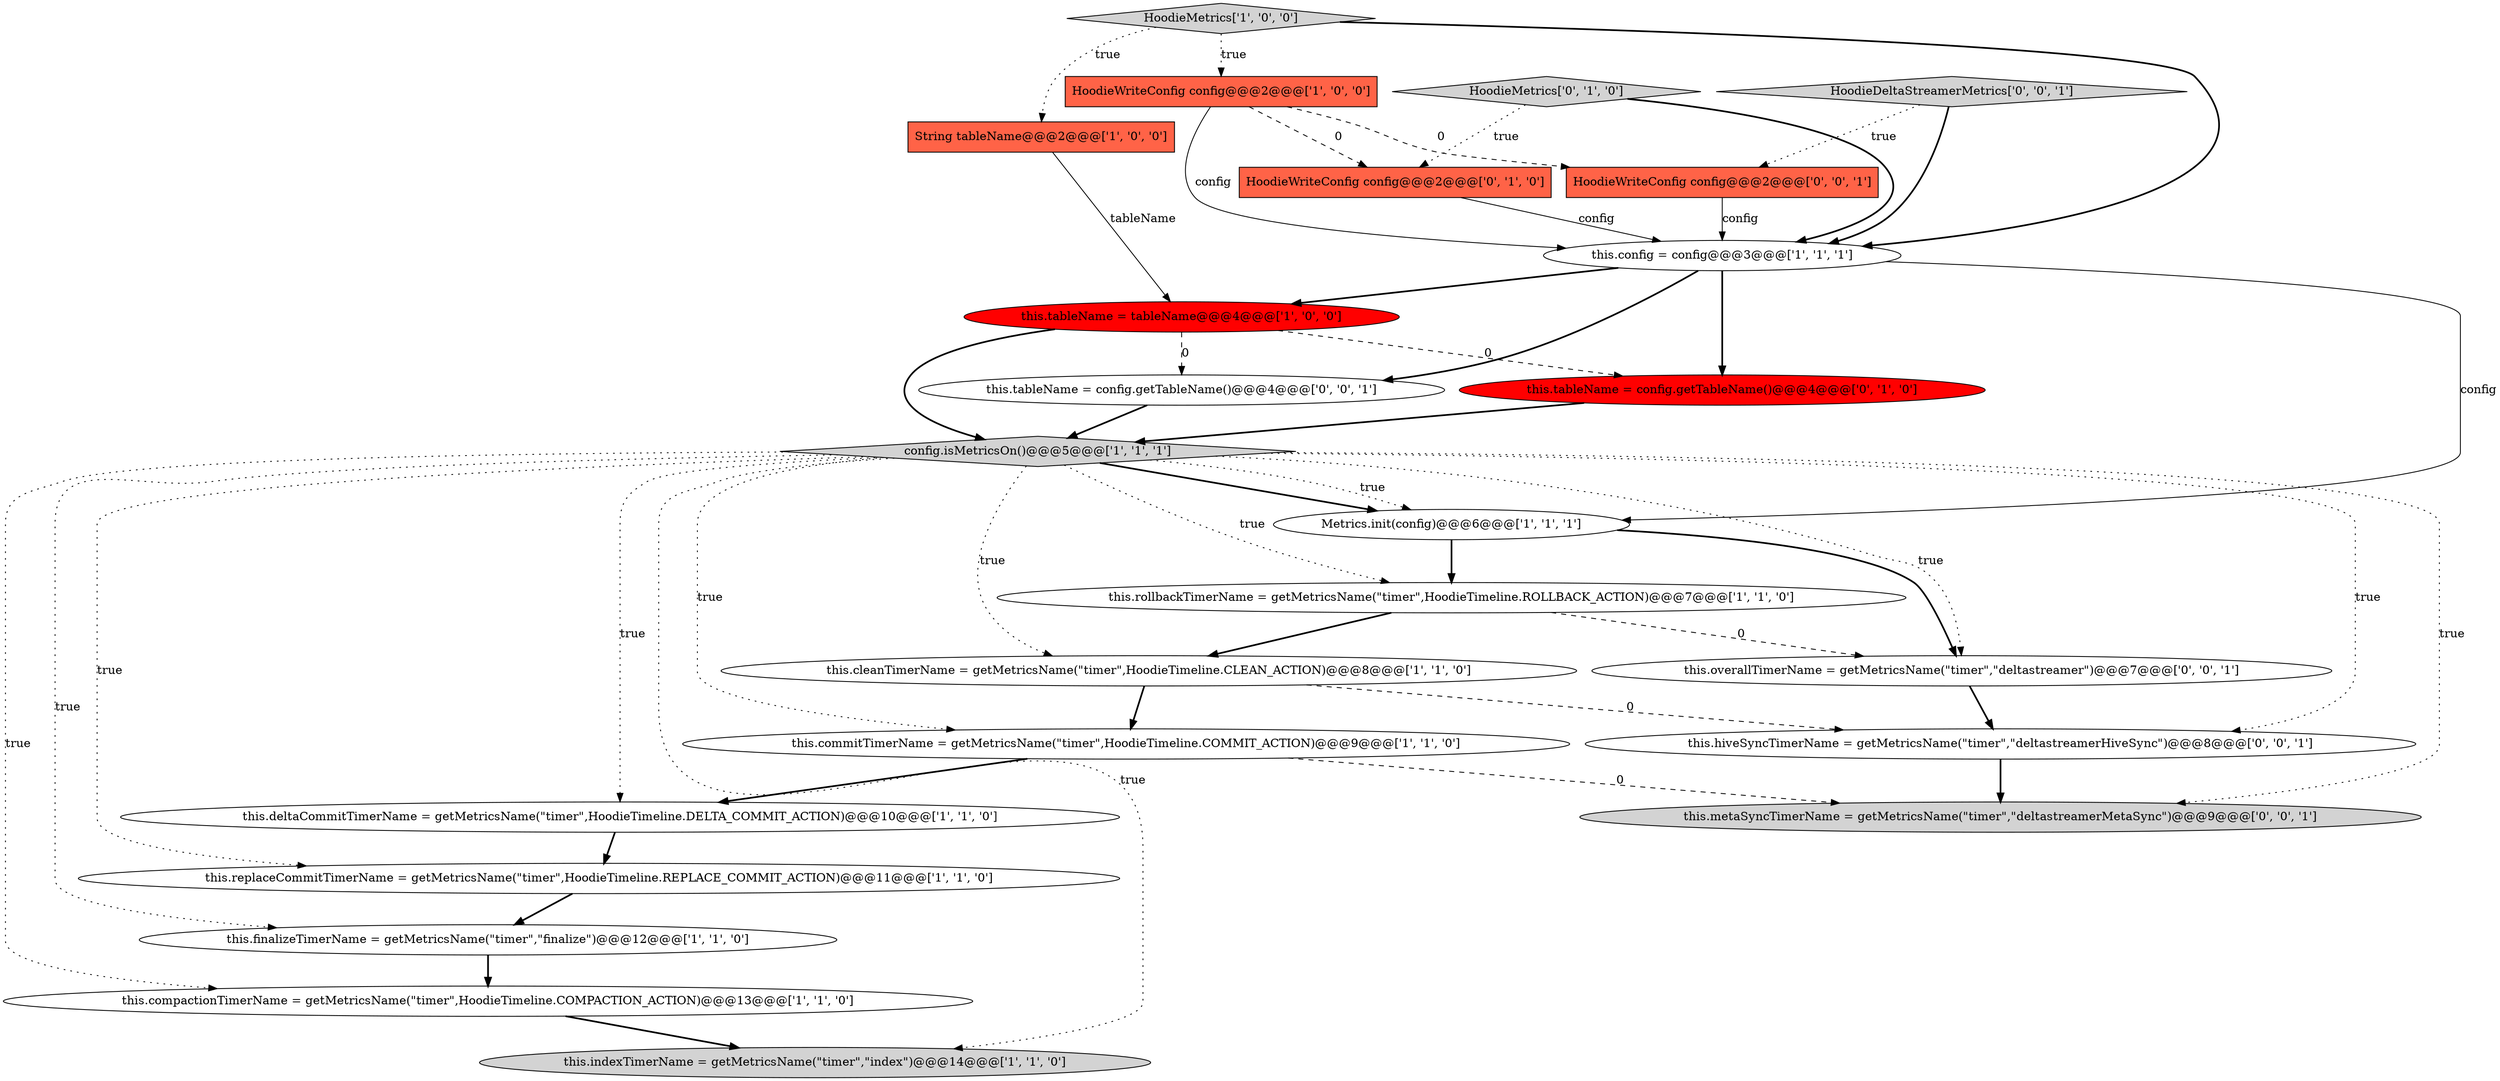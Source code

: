 digraph {
22 [style = filled, label = "this.overallTimerName = getMetricsName(\"timer\",\"deltastreamer\")@@@7@@@['0', '0', '1']", fillcolor = white, shape = ellipse image = "AAA0AAABBB3BBB"];
16 [style = filled, label = "HoodieMetrics['0', '1', '0']", fillcolor = lightgray, shape = diamond image = "AAA0AAABBB2BBB"];
11 [style = filled, label = "this.config = config@@@3@@@['1', '1', '1']", fillcolor = white, shape = ellipse image = "AAA0AAABBB1BBB"];
15 [style = filled, label = "this.tableName = config.getTableName()@@@4@@@['0', '1', '0']", fillcolor = red, shape = ellipse image = "AAA1AAABBB2BBB"];
23 [style = filled, label = "this.tableName = config.getTableName()@@@4@@@['0', '0', '1']", fillcolor = white, shape = ellipse image = "AAA0AAABBB3BBB"];
1 [style = filled, label = "this.rollbackTimerName = getMetricsName(\"timer\",HoodieTimeline.ROLLBACK_ACTION)@@@7@@@['1', '1', '0']", fillcolor = white, shape = ellipse image = "AAA0AAABBB1BBB"];
2 [style = filled, label = "this.deltaCommitTimerName = getMetricsName(\"timer\",HoodieTimeline.DELTA_COMMIT_ACTION)@@@10@@@['1', '1', '0']", fillcolor = white, shape = ellipse image = "AAA0AAABBB1BBB"];
17 [style = filled, label = "HoodieWriteConfig config@@@2@@@['0', '1', '0']", fillcolor = tomato, shape = box image = "AAA1AAABBB2BBB"];
10 [style = filled, label = "this.replaceCommitTimerName = getMetricsName(\"timer\",HoodieTimeline.REPLACE_COMMIT_ACTION)@@@11@@@['1', '1', '0']", fillcolor = white, shape = ellipse image = "AAA0AAABBB1BBB"];
13 [style = filled, label = "this.compactionTimerName = getMetricsName(\"timer\",HoodieTimeline.COMPACTION_ACTION)@@@13@@@['1', '1', '0']", fillcolor = white, shape = ellipse image = "AAA0AAABBB1BBB"];
4 [style = filled, label = "HoodieMetrics['1', '0', '0']", fillcolor = lightgray, shape = diamond image = "AAA0AAABBB1BBB"];
19 [style = filled, label = "HoodieWriteConfig config@@@2@@@['0', '0', '1']", fillcolor = tomato, shape = box image = "AAA0AAABBB3BBB"];
12 [style = filled, label = "this.indexTimerName = getMetricsName(\"timer\",\"index\")@@@14@@@['1', '1', '0']", fillcolor = lightgray, shape = ellipse image = "AAA0AAABBB1BBB"];
7 [style = filled, label = "this.finalizeTimerName = getMetricsName(\"timer\",\"finalize\")@@@12@@@['1', '1', '0']", fillcolor = white, shape = ellipse image = "AAA0AAABBB1BBB"];
8 [style = filled, label = "this.tableName = tableName@@@4@@@['1', '0', '0']", fillcolor = red, shape = ellipse image = "AAA1AAABBB1BBB"];
14 [style = filled, label = "this.cleanTimerName = getMetricsName(\"timer\",HoodieTimeline.CLEAN_ACTION)@@@8@@@['1', '1', '0']", fillcolor = white, shape = ellipse image = "AAA0AAABBB1BBB"];
5 [style = filled, label = "HoodieWriteConfig config@@@2@@@['1', '0', '0']", fillcolor = tomato, shape = box image = "AAA1AAABBB1BBB"];
0 [style = filled, label = "String tableName@@@2@@@['1', '0', '0']", fillcolor = tomato, shape = box image = "AAA0AAABBB1BBB"];
9 [style = filled, label = "Metrics.init(config)@@@6@@@['1', '1', '1']", fillcolor = white, shape = ellipse image = "AAA0AAABBB1BBB"];
3 [style = filled, label = "this.commitTimerName = getMetricsName(\"timer\",HoodieTimeline.COMMIT_ACTION)@@@9@@@['1', '1', '0']", fillcolor = white, shape = ellipse image = "AAA0AAABBB1BBB"];
21 [style = filled, label = "this.metaSyncTimerName = getMetricsName(\"timer\",\"deltastreamerMetaSync\")@@@9@@@['0', '0', '1']", fillcolor = lightgray, shape = ellipse image = "AAA0AAABBB3BBB"];
18 [style = filled, label = "this.hiveSyncTimerName = getMetricsName(\"timer\",\"deltastreamerHiveSync\")@@@8@@@['0', '0', '1']", fillcolor = white, shape = ellipse image = "AAA0AAABBB3BBB"];
20 [style = filled, label = "HoodieDeltaStreamerMetrics['0', '0', '1']", fillcolor = lightgray, shape = diamond image = "AAA0AAABBB3BBB"];
6 [style = filled, label = "config.isMetricsOn()@@@5@@@['1', '1', '1']", fillcolor = lightgray, shape = diamond image = "AAA0AAABBB1BBB"];
7->13 [style = bold, label=""];
9->22 [style = bold, label=""];
14->3 [style = bold, label=""];
4->5 [style = dotted, label="true"];
16->11 [style = bold, label=""];
11->9 [style = solid, label="config"];
3->21 [style = dashed, label="0"];
6->13 [style = dotted, label="true"];
4->0 [style = dotted, label="true"];
17->11 [style = solid, label="config"];
16->17 [style = dotted, label="true"];
8->15 [style = dashed, label="0"];
6->1 [style = dotted, label="true"];
0->8 [style = solid, label="tableName"];
8->6 [style = bold, label=""];
15->6 [style = bold, label=""];
6->22 [style = dotted, label="true"];
2->10 [style = bold, label=""];
10->7 [style = bold, label=""];
11->15 [style = bold, label=""];
1->22 [style = dashed, label="0"];
6->10 [style = dotted, label="true"];
6->14 [style = dotted, label="true"];
22->18 [style = bold, label=""];
6->2 [style = dotted, label="true"];
13->12 [style = bold, label=""];
6->18 [style = dotted, label="true"];
5->17 [style = dashed, label="0"];
3->2 [style = bold, label=""];
6->9 [style = dotted, label="true"];
23->6 [style = bold, label=""];
6->7 [style = dotted, label="true"];
19->11 [style = solid, label="config"];
11->8 [style = bold, label=""];
1->14 [style = bold, label=""];
20->19 [style = dotted, label="true"];
6->12 [style = dotted, label="true"];
18->21 [style = bold, label=""];
6->21 [style = dotted, label="true"];
6->9 [style = bold, label=""];
9->1 [style = bold, label=""];
4->11 [style = bold, label=""];
6->3 [style = dotted, label="true"];
14->18 [style = dashed, label="0"];
5->19 [style = dashed, label="0"];
11->23 [style = bold, label=""];
5->11 [style = solid, label="config"];
8->23 [style = dashed, label="0"];
20->11 [style = bold, label=""];
}
